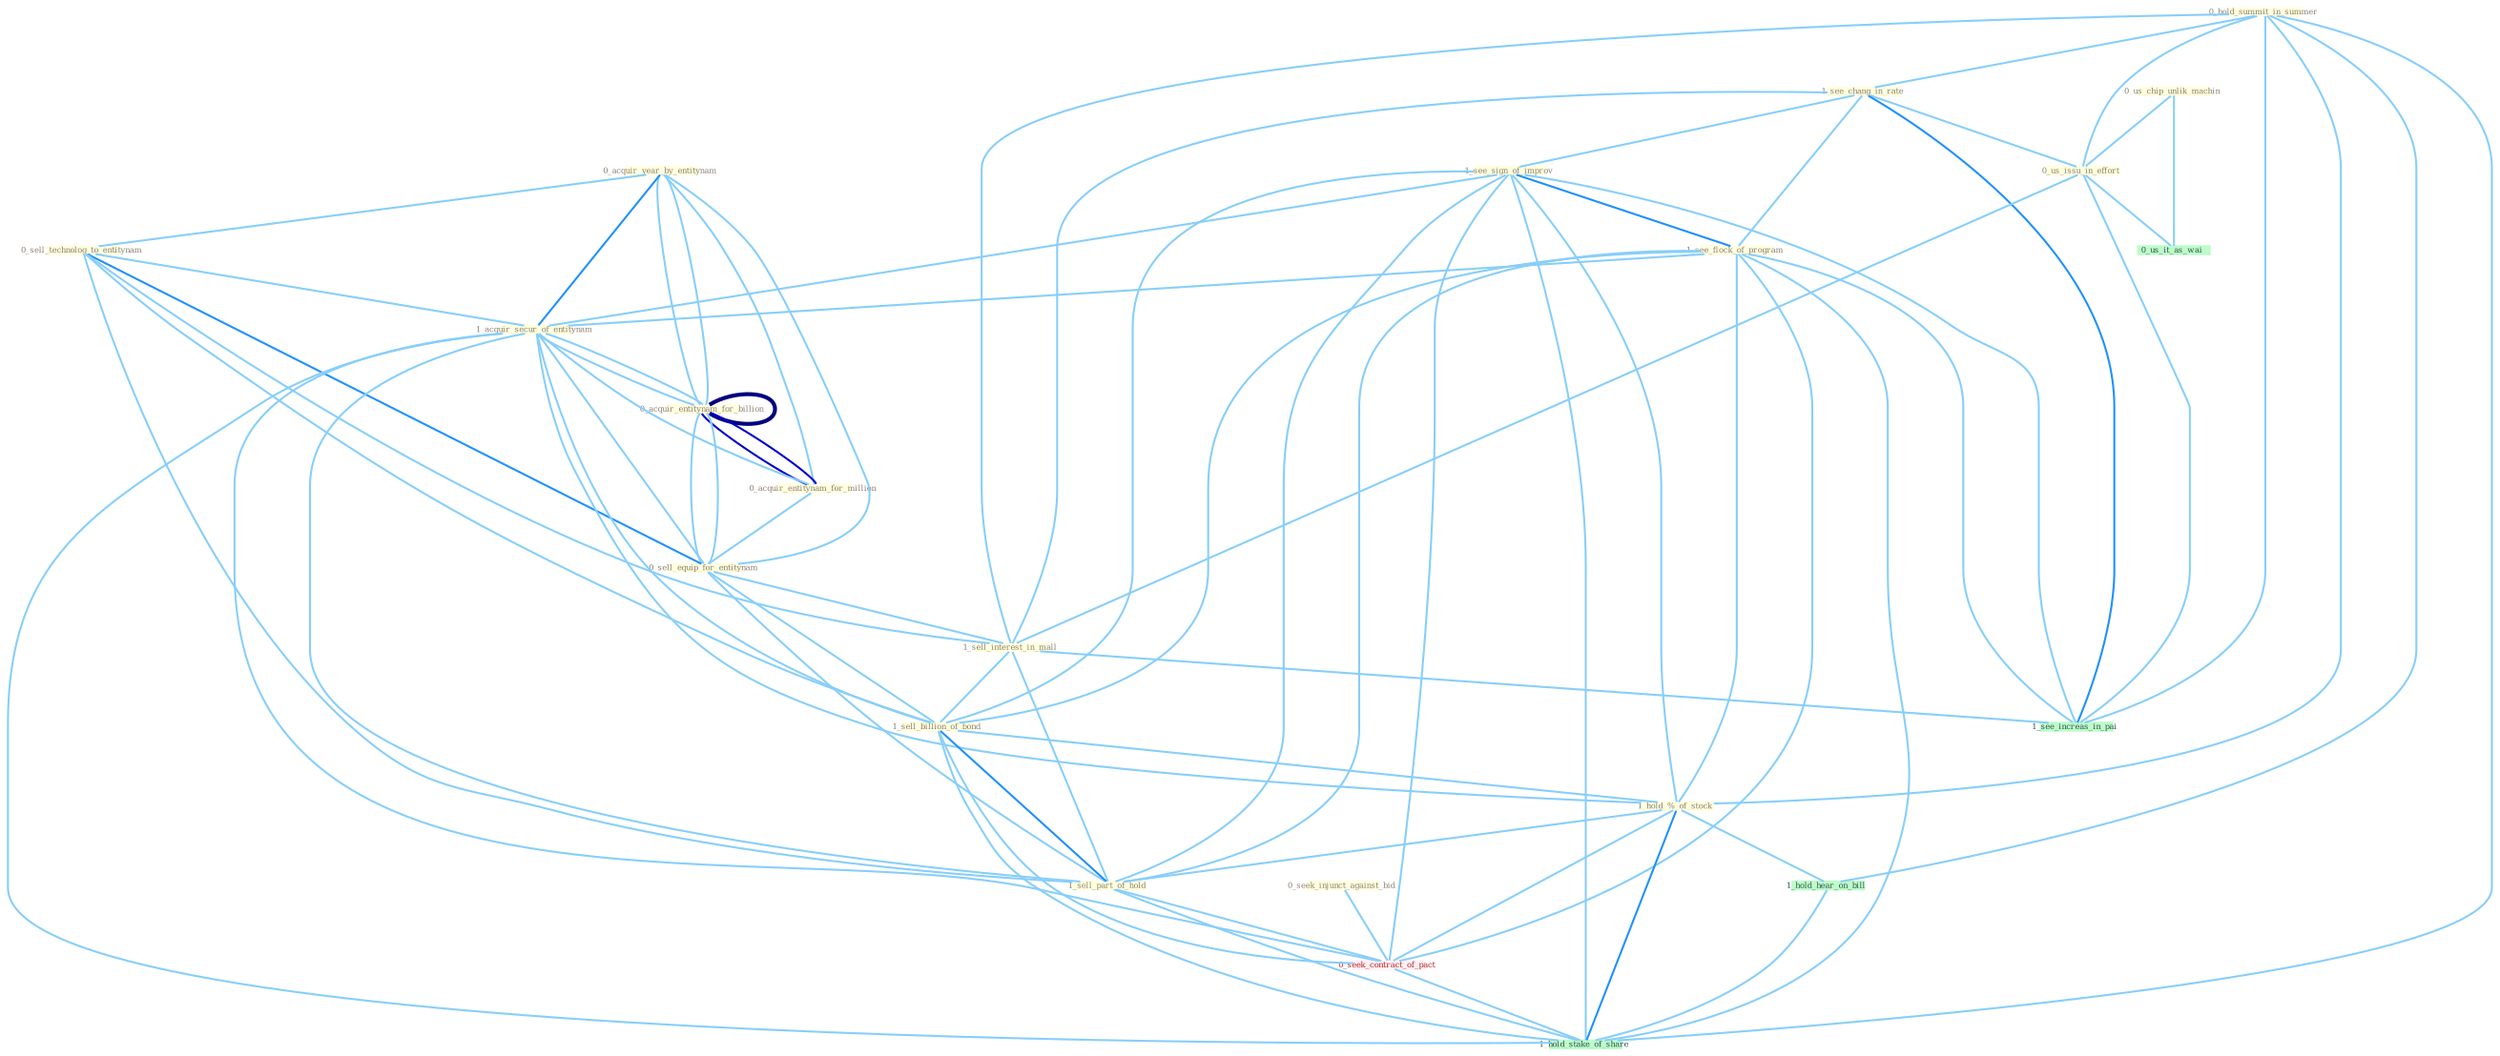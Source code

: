 Graph G{ 
    node
    [shape=polygon,style=filled,width=.5,height=.06,color="#BDFCC9",fixedsize=true,fontsize=4,
    fontcolor="#2f4f4f"];
    {node
    [color="#ffffe0", fontcolor="#8b7d6b"] "0_hold_summit_in_summer " "0_acquir_year_by_entitynam " "0_acquir_entitynam_for_billion " "0_seek_injunct_against_bid " "0_sell_technolog_to_entitynam " "0_acquir_entitynam_for_million " "1_see_chang_in_rate " "1_see_sign_of_improv " "1_see_flock_of_program " "0_sell_equip_for_entitynam " "1_acquir_secur_of_entitynam " "0_us_chip_unlik_machin " "0_us_issu_in_effort " "1_sell_interest_in_mall " "1_sell_billion_of_bond " "1_hold_%_of_stock " "1_sell_part_of_hold "}
{node [color="#fff0f5", fontcolor="#b22222"] "0_seek_contract_of_pact "}
edge [color="#B0E2FF"];

	"0_hold_summit_in_summer " -- "1_see_chang_in_rate " [w="1", color="#87cefa" ];
	"0_hold_summit_in_summer " -- "0_us_issu_in_effort " [w="1", color="#87cefa" ];
	"0_hold_summit_in_summer " -- "1_sell_interest_in_mall " [w="1", color="#87cefa" ];
	"0_hold_summit_in_summer " -- "1_hold_%_of_stock " [w="1", color="#87cefa" ];
	"0_hold_summit_in_summer " -- "1_see_increas_in_pai " [w="1", color="#87cefa" ];
	"0_hold_summit_in_summer " -- "1_hold_hear_on_bill " [w="1", color="#87cefa" ];
	"0_hold_summit_in_summer " -- "1_hold_stake_of_share " [w="1", color="#87cefa" ];
	"0_acquir_year_by_entitynam " -- "0_acquir_entitynam_for_billion " [w="1", color="#87cefa" ];
	"0_acquir_year_by_entitynam " -- "0_sell_technolog_to_entitynam " [w="1", color="#87cefa" ];
	"0_acquir_year_by_entitynam " -- "0_acquir_entitynam_for_million " [w="1", color="#87cefa" ];
	"0_acquir_year_by_entitynam " -- "0_sell_equip_for_entitynam " [w="1", color="#87cefa" ];
	"0_acquir_year_by_entitynam " -- "1_acquir_secur_of_entitynam " [w="2", color="#1e90ff" , len=0.8];
	"0_acquir_year_by_entitynam " -- "0_acquir_entitynam_for_billion " [w="1", color="#87cefa" ];
	"0_acquir_entitynam_for_billion " -- "0_acquir_entitynam_for_million " [w="3", color="#0000cd" , len=0.6];
	"0_acquir_entitynam_for_billion " -- "0_sell_equip_for_entitynam " [w="1", color="#87cefa" ];
	"0_acquir_entitynam_for_billion " -- "1_acquir_secur_of_entitynam " [w="1", color="#87cefa" ];
	"0_acquir_entitynam_for_billion " -- "0_acquir_entitynam_for_billion " [w="4", style=bold, color="#000080", len=0.4];
	"0_seek_injunct_against_bid " -- "0_seek_contract_of_pact " [w="1", color="#87cefa" ];
	"0_sell_technolog_to_entitynam " -- "0_sell_equip_for_entitynam " [w="2", color="#1e90ff" , len=0.8];
	"0_sell_technolog_to_entitynam " -- "1_acquir_secur_of_entitynam " [w="1", color="#87cefa" ];
	"0_sell_technolog_to_entitynam " -- "1_sell_interest_in_mall " [w="1", color="#87cefa" ];
	"0_sell_technolog_to_entitynam " -- "1_sell_billion_of_bond " [w="1", color="#87cefa" ];
	"0_sell_technolog_to_entitynam " -- "1_sell_part_of_hold " [w="1", color="#87cefa" ];
	"0_acquir_entitynam_for_million " -- "0_sell_equip_for_entitynam " [w="1", color="#87cefa" ];
	"0_acquir_entitynam_for_million " -- "1_acquir_secur_of_entitynam " [w="1", color="#87cefa" ];
	"0_acquir_entitynam_for_million " -- "0_acquir_entitynam_for_billion " [w="3", color="#0000cd" , len=0.6];
	"1_see_chang_in_rate " -- "1_see_sign_of_improv " [w="1", color="#87cefa" ];
	"1_see_chang_in_rate " -- "1_see_flock_of_program " [w="1", color="#87cefa" ];
	"1_see_chang_in_rate " -- "0_us_issu_in_effort " [w="1", color="#87cefa" ];
	"1_see_chang_in_rate " -- "1_sell_interest_in_mall " [w="1", color="#87cefa" ];
	"1_see_chang_in_rate " -- "1_see_increas_in_pai " [w="2", color="#1e90ff" , len=0.8];
	"1_see_sign_of_improv " -- "1_see_flock_of_program " [w="2", color="#1e90ff" , len=0.8];
	"1_see_sign_of_improv " -- "1_acquir_secur_of_entitynam " [w="1", color="#87cefa" ];
	"1_see_sign_of_improv " -- "1_sell_billion_of_bond " [w="1", color="#87cefa" ];
	"1_see_sign_of_improv " -- "1_hold_%_of_stock " [w="1", color="#87cefa" ];
	"1_see_sign_of_improv " -- "1_sell_part_of_hold " [w="1", color="#87cefa" ];
	"1_see_sign_of_improv " -- "0_seek_contract_of_pact " [w="1", color="#87cefa" ];
	"1_see_sign_of_improv " -- "1_see_increas_in_pai " [w="1", color="#87cefa" ];
	"1_see_sign_of_improv " -- "1_hold_stake_of_share " [w="1", color="#87cefa" ];
	"1_see_flock_of_program " -- "1_acquir_secur_of_entitynam " [w="1", color="#87cefa" ];
	"1_see_flock_of_program " -- "1_sell_billion_of_bond " [w="1", color="#87cefa" ];
	"1_see_flock_of_program " -- "1_hold_%_of_stock " [w="1", color="#87cefa" ];
	"1_see_flock_of_program " -- "1_sell_part_of_hold " [w="1", color="#87cefa" ];
	"1_see_flock_of_program " -- "0_seek_contract_of_pact " [w="1", color="#87cefa" ];
	"1_see_flock_of_program " -- "1_see_increas_in_pai " [w="1", color="#87cefa" ];
	"1_see_flock_of_program " -- "1_hold_stake_of_share " [w="1", color="#87cefa" ];
	"0_sell_equip_for_entitynam " -- "1_acquir_secur_of_entitynam " [w="1", color="#87cefa" ];
	"0_sell_equip_for_entitynam " -- "1_sell_interest_in_mall " [w="1", color="#87cefa" ];
	"0_sell_equip_for_entitynam " -- "1_sell_billion_of_bond " [w="1", color="#87cefa" ];
	"0_sell_equip_for_entitynam " -- "1_sell_part_of_hold " [w="1", color="#87cefa" ];
	"0_sell_equip_for_entitynam " -- "0_acquir_entitynam_for_billion " [w="1", color="#87cefa" ];
	"1_acquir_secur_of_entitynam " -- "1_sell_billion_of_bond " [w="1", color="#87cefa" ];
	"1_acquir_secur_of_entitynam " -- "1_hold_%_of_stock " [w="1", color="#87cefa" ];
	"1_acquir_secur_of_entitynam " -- "1_sell_part_of_hold " [w="1", color="#87cefa" ];
	"1_acquir_secur_of_entitynam " -- "0_seek_contract_of_pact " [w="1", color="#87cefa" ];
	"1_acquir_secur_of_entitynam " -- "0_acquir_entitynam_for_billion " [w="1", color="#87cefa" ];
	"1_acquir_secur_of_entitynam " -- "1_hold_stake_of_share " [w="1", color="#87cefa" ];
	"0_us_chip_unlik_machin " -- "0_us_issu_in_effort " [w="1", color="#87cefa" ];
	"0_us_chip_unlik_machin " -- "0_us_it_as_wai " [w="1", color="#87cefa" ];
	"0_us_issu_in_effort " -- "1_sell_interest_in_mall " [w="1", color="#87cefa" ];
	"0_us_issu_in_effort " -- "0_us_it_as_wai " [w="1", color="#87cefa" ];
	"0_us_issu_in_effort " -- "1_see_increas_in_pai " [w="1", color="#87cefa" ];
	"1_sell_interest_in_mall " -- "1_sell_billion_of_bond " [w="1", color="#87cefa" ];
	"1_sell_interest_in_mall " -- "1_sell_part_of_hold " [w="1", color="#87cefa" ];
	"1_sell_interest_in_mall " -- "1_see_increas_in_pai " [w="1", color="#87cefa" ];
	"1_sell_billion_of_bond " -- "1_hold_%_of_stock " [w="1", color="#87cefa" ];
	"1_sell_billion_of_bond " -- "1_sell_part_of_hold " [w="2", color="#1e90ff" , len=0.8];
	"1_sell_billion_of_bond " -- "0_seek_contract_of_pact " [w="1", color="#87cefa" ];
	"1_sell_billion_of_bond " -- "1_hold_stake_of_share " [w="1", color="#87cefa" ];
	"1_hold_%_of_stock " -- "1_sell_part_of_hold " [w="1", color="#87cefa" ];
	"1_hold_%_of_stock " -- "0_seek_contract_of_pact " [w="1", color="#87cefa" ];
	"1_hold_%_of_stock " -- "1_hold_hear_on_bill " [w="1", color="#87cefa" ];
	"1_hold_%_of_stock " -- "1_hold_stake_of_share " [w="2", color="#1e90ff" , len=0.8];
	"1_sell_part_of_hold " -- "0_seek_contract_of_pact " [w="1", color="#87cefa" ];
	"1_sell_part_of_hold " -- "1_hold_stake_of_share " [w="1", color="#87cefa" ];
	"0_seek_contract_of_pact " -- "1_hold_stake_of_share " [w="1", color="#87cefa" ];
	"1_hold_hear_on_bill " -- "1_hold_stake_of_share " [w="1", color="#87cefa" ];
}